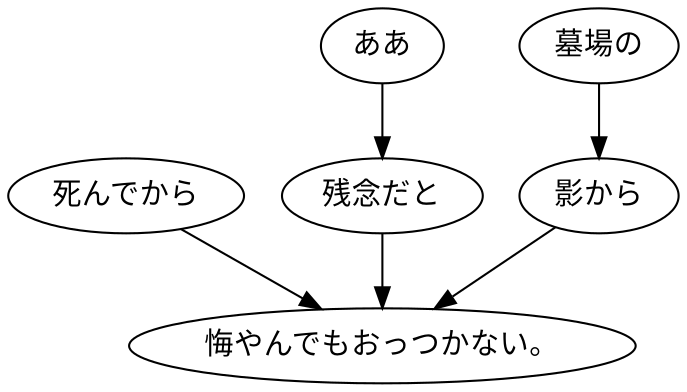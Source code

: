 digraph graph9130 {
	node0 [label="死んでから"];
	node1 [label="ああ"];
	node2 [label="残念だと"];
	node3 [label="墓場の"];
	node4 [label="影から"];
	node5 [label="悔やんでもおっつかない。"];
	node0 -> node5;
	node1 -> node2;
	node2 -> node5;
	node3 -> node4;
	node4 -> node5;
}
